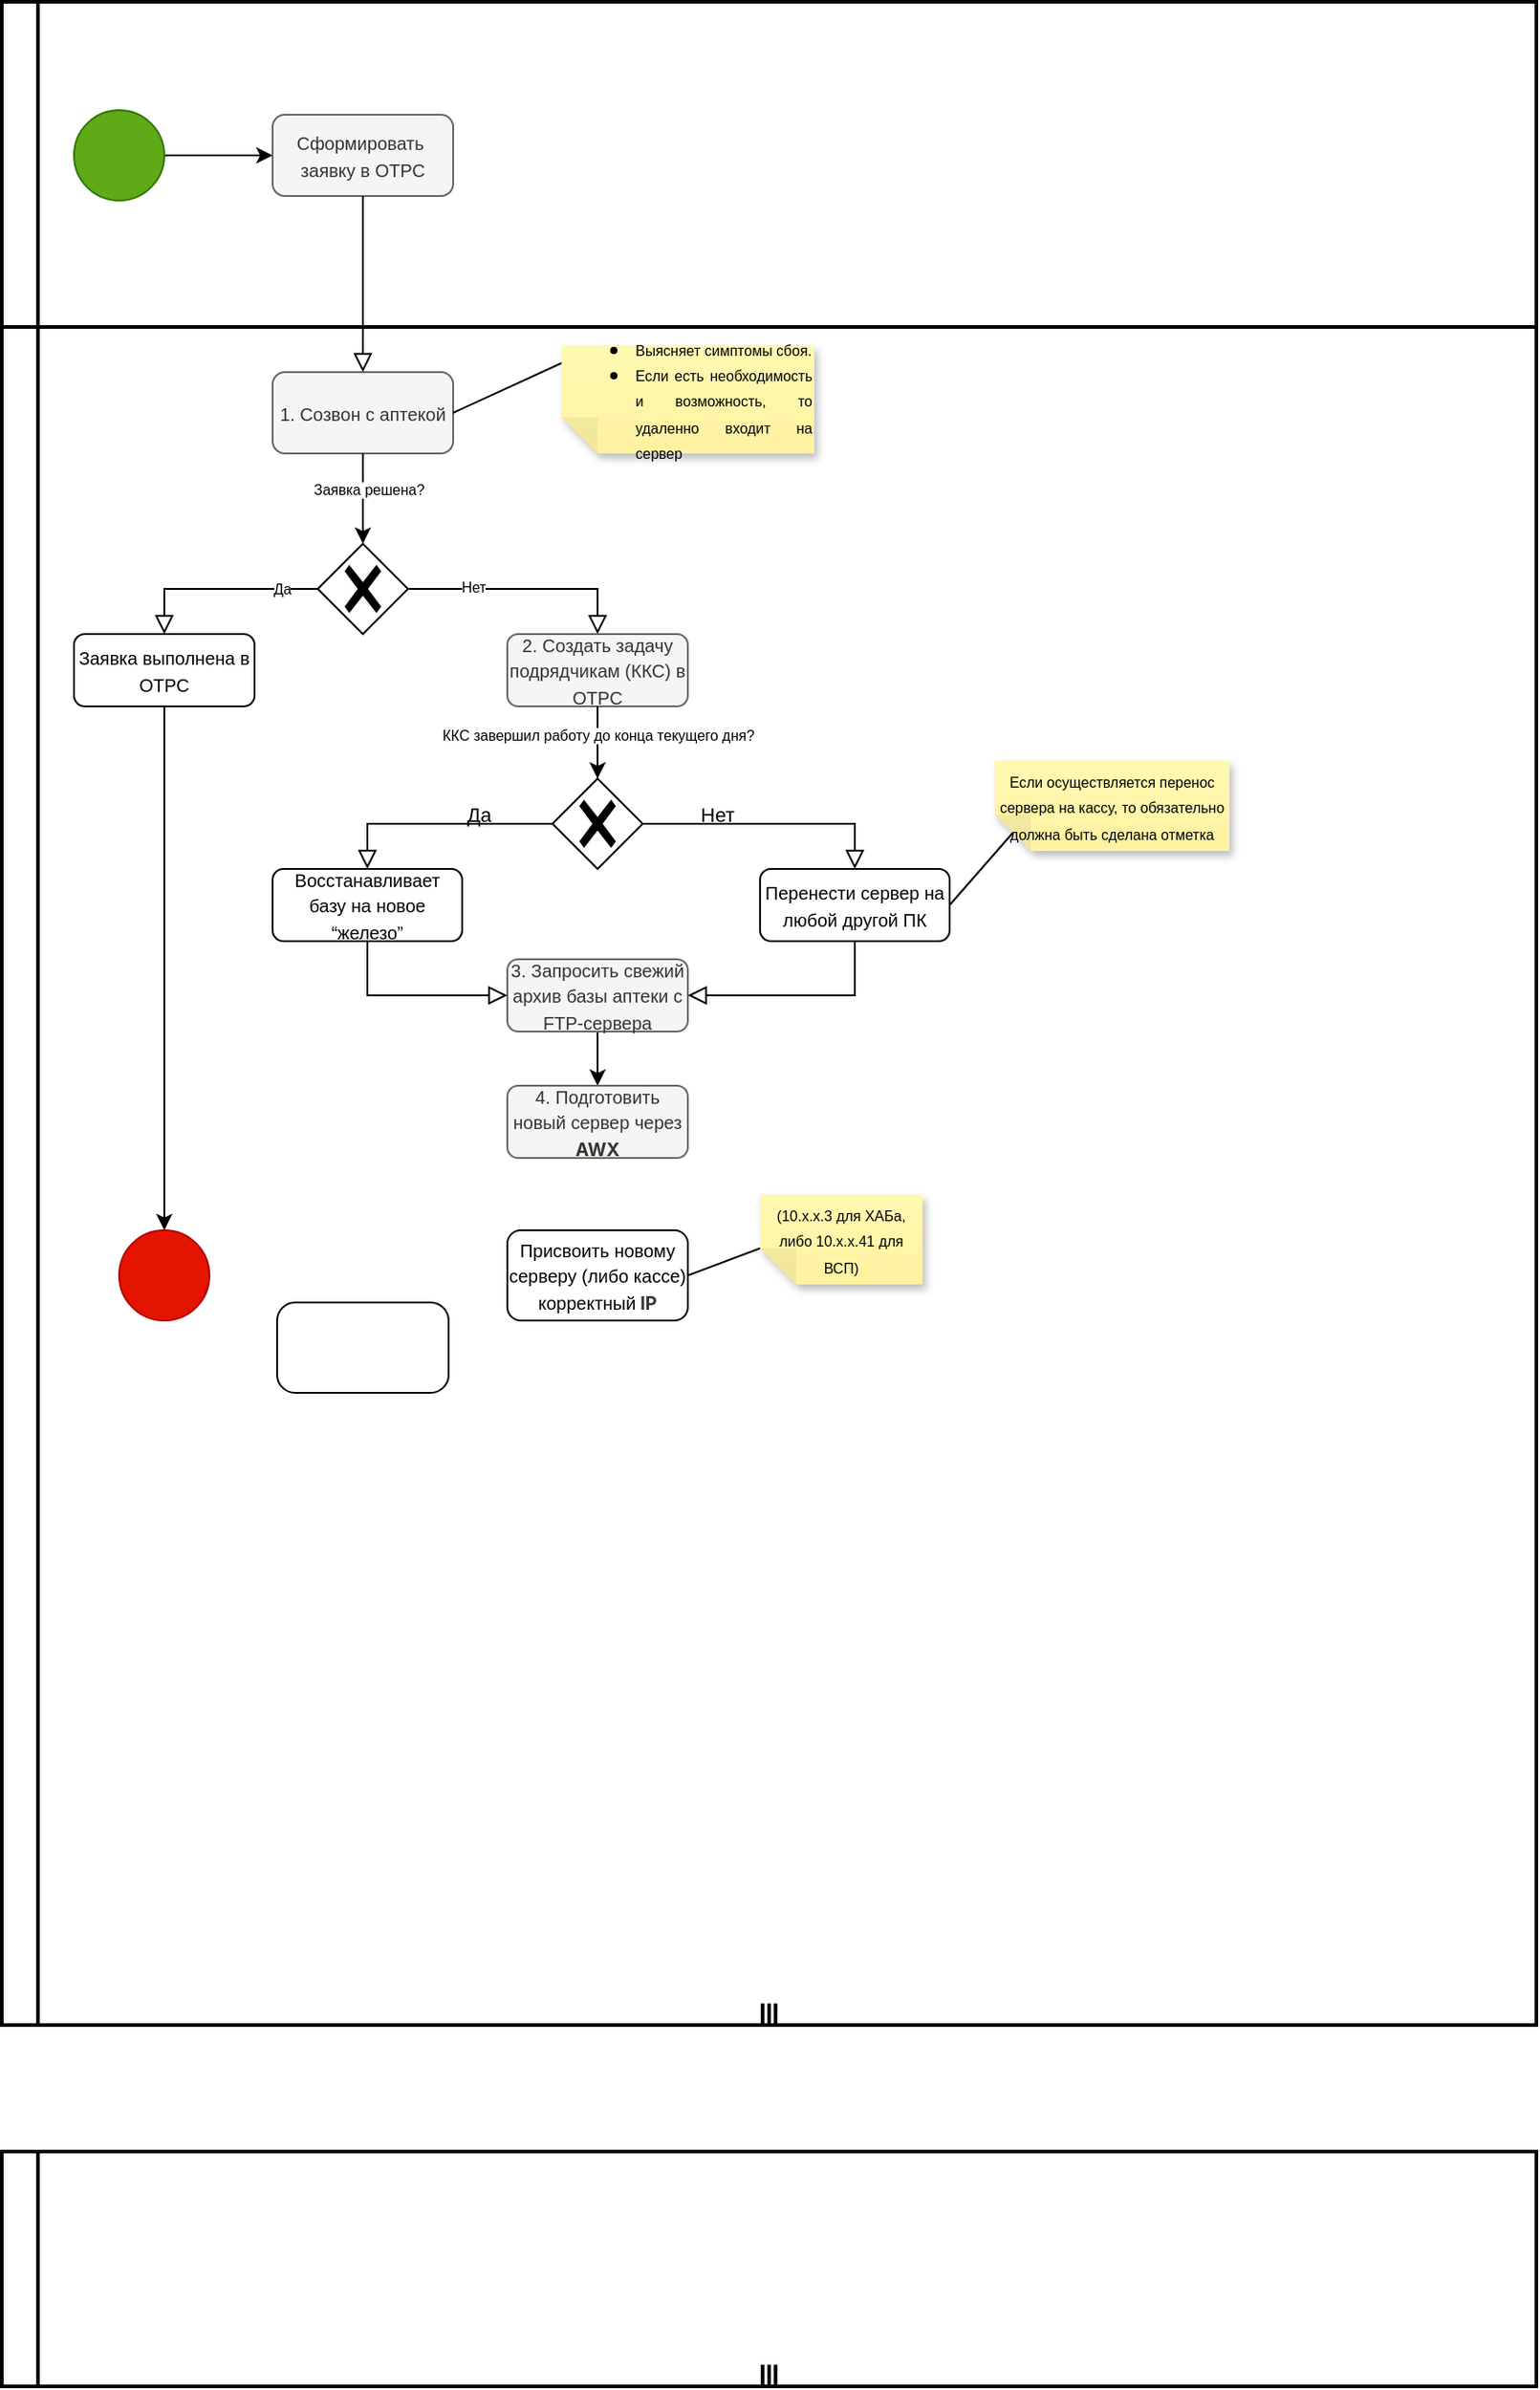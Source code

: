 <mxfile version="20.8.20" type="github">
  <diagram id="C5RBs43oDa-KdzZeNtuy" name="Page-1">
    <mxGraphModel dx="724" dy="379" grid="1" gridSize="10" guides="1" tooltips="1" connect="1" arrows="1" fold="1" page="1" pageScale="1" pageWidth="827" pageHeight="1169" math="0" shadow="0">
      <root>
        <mxCell id="WIyWlLk6GJQsqaUBKTNV-0" />
        <mxCell id="WIyWlLk6GJQsqaUBKTNV-1" parent="WIyWlLk6GJQsqaUBKTNV-0" />
        <mxCell id="C5A7Oztx9Ih_jh3PP3EU-0" value="" style="swimlane;html=1;startSize=20;fontStyle=0;collapsible=0;horizontal=0;swimlaneLine=1;swimlaneFillColor=#ffffff;strokeWidth=2;whiteSpace=wrap;" parent="WIyWlLk6GJQsqaUBKTNV-1" vertex="1">
          <mxGeometry x="40" y="40" width="850" height="180" as="geometry" />
        </mxCell>
        <mxCell id="C5A7Oztx9Ih_jh3PP3EU-7" style="edgeStyle=orthogonalEdgeStyle;rounded=0;orthogonalLoop=1;jettySize=auto;html=1;" parent="C5A7Oztx9Ih_jh3PP3EU-0" source="C5A7Oztx9Ih_jh3PP3EU-5" edge="1">
          <mxGeometry relative="1" as="geometry">
            <mxPoint x="150" y="85" as="targetPoint" />
          </mxGeometry>
        </mxCell>
        <mxCell id="C5A7Oztx9Ih_jh3PP3EU-5" value="" style="points=[[0.145,0.145,0],[0.5,0,0],[0.855,0.145,0],[1,0.5,0],[0.855,0.855,0],[0.5,1,0],[0.145,0.855,0],[0,0.5,0]];shape=mxgraph.bpmn.event;html=1;verticalLabelPosition=bottom;labelBackgroundColor=#ffffff;verticalAlign=top;align=center;perimeter=ellipsePerimeter;outlineConnect=0;aspect=fixed;outline=standard;symbol=general;fillColor=#60a917;fontColor=#ffffff;strokeColor=#2D7600;" parent="C5A7Oztx9Ih_jh3PP3EU-0" vertex="1">
          <mxGeometry x="40" y="60" width="50" height="50" as="geometry" />
        </mxCell>
        <mxCell id="WIyWlLk6GJQsqaUBKTNV-11" value="&lt;font style=&quot;font-size: 10px;&quot;&gt;Сформировать&amp;nbsp; заявку в ОТРС&lt;/font&gt;" style="rounded=1;whiteSpace=wrap;html=1;fontSize=12;glass=0;strokeWidth=1;shadow=0;fillColor=#f5f5f5;fontColor=#333333;strokeColor=#666666;" parent="C5A7Oztx9Ih_jh3PP3EU-0" vertex="1">
          <mxGeometry x="150" y="62.5" width="100" height="45" as="geometry" />
        </mxCell>
        <mxCell id="C5A7Oztx9Ih_jh3PP3EU-3" value="" style="shape=mxgraph.bpmn.swimlane;html=1;startSize=20;horizontal=0;swimlaneLine=1;collapsible=0;fontStyle=0;swimlaneFillColor=#ffffff;strokeWidth=2;isCollection=1;whiteSpace=wrap;" parent="WIyWlLk6GJQsqaUBKTNV-1" vertex="1">
          <mxGeometry x="40" y="220" width="850" height="940" as="geometry" />
        </mxCell>
        <mxCell id="C5A7Oztx9Ih_jh3PP3EU-4" value="" style="shape=mxgraph.bpmn.swimlane;html=1;startSize=20;horizontal=0;swimlaneLine=1;collapsible=0;fontStyle=0;swimlaneFillColor=#ffffff;strokeWidth=2;isCollection=1;whiteSpace=wrap;" parent="WIyWlLk6GJQsqaUBKTNV-1" vertex="1">
          <mxGeometry x="40" y="1230" width="850" height="130" as="geometry" />
        </mxCell>
        <mxCell id="WIyWlLk6GJQsqaUBKTNV-3" value="&lt;font style=&quot;font-size: 10px;&quot;&gt;1. Созвон с аптекой&lt;/font&gt;" style="rounded=1;whiteSpace=wrap;html=1;fontSize=12;glass=0;strokeWidth=1;shadow=0;fillColor=#f5f5f5;fontColor=#333333;strokeColor=#666666;" parent="WIyWlLk6GJQsqaUBKTNV-1" vertex="1">
          <mxGeometry x="190" y="245" width="100" height="45" as="geometry" />
        </mxCell>
        <mxCell id="WIyWlLk6GJQsqaUBKTNV-2" value="" style="rounded=0;html=1;jettySize=auto;orthogonalLoop=1;fontSize=11;endArrow=block;endFill=0;endSize=8;strokeWidth=1;shadow=0;labelBackgroundColor=none;edgeStyle=orthogonalEdgeStyle;exitX=1;exitY=0.5;exitDx=0;exitDy=0;exitPerimeter=0;entryX=0.5;entryY=0;entryDx=0;entryDy=0;" parent="WIyWlLk6GJQsqaUBKTNV-1" source="C5A7Oztx9Ih_jh3PP3EU-13" target="C5A7Oztx9Ih_jh3PP3EU-11" edge="1">
          <mxGeometry relative="1" as="geometry" />
        </mxCell>
        <mxCell id="C5A7Oztx9Ih_jh3PP3EU-29" value="Нет" style="edgeLabel;html=1;align=center;verticalAlign=middle;resizable=0;points=[];fontSize=8;" parent="WIyWlLk6GJQsqaUBKTNV-2" vertex="1" connectable="0">
          <mxGeometry x="-0.446" y="1" relative="1" as="geometry">
            <mxPoint as="offset" />
          </mxGeometry>
        </mxCell>
        <mxCell id="WIyWlLk6GJQsqaUBKTNV-7" value="&lt;font style=&quot;font-size: 10px;&quot;&gt;Восстанавливает базу на новое “железо”&lt;/font&gt;" style="rounded=1;whiteSpace=wrap;html=1;fontSize=12;glass=0;strokeWidth=1;shadow=0;" parent="WIyWlLk6GJQsqaUBKTNV-1" vertex="1">
          <mxGeometry x="190" y="520" width="105" height="40" as="geometry" />
        </mxCell>
        <mxCell id="WIyWlLk6GJQsqaUBKTNV-5" value="Да" style="edgeStyle=orthogonalEdgeStyle;rounded=0;html=1;jettySize=auto;orthogonalLoop=1;fontSize=11;endArrow=block;endFill=0;endSize=8;strokeWidth=1;shadow=0;labelBackgroundColor=none;exitX=0;exitY=0.5;exitDx=0;exitDy=0;exitPerimeter=0;entryX=0.5;entryY=0;entryDx=0;entryDy=0;" parent="WIyWlLk6GJQsqaUBKTNV-1" source="C5A7Oztx9Ih_jh3PP3EU-31" target="WIyWlLk6GJQsqaUBKTNV-7" edge="1">
          <mxGeometry x="-0.357" y="-5" relative="1" as="geometry">
            <mxPoint as="offset" />
          </mxGeometry>
        </mxCell>
        <mxCell id="WIyWlLk6GJQsqaUBKTNV-8" value="" style="rounded=0;html=1;jettySize=auto;orthogonalLoop=1;fontSize=11;endArrow=block;endFill=0;endSize=8;strokeWidth=1;shadow=0;labelBackgroundColor=none;edgeStyle=orthogonalEdgeStyle;startArrow=none;exitX=0.5;exitY=1;exitDx=0;exitDy=0;entryX=0.5;entryY=0;entryDx=0;entryDy=0;" parent="WIyWlLk6GJQsqaUBKTNV-1" source="WIyWlLk6GJQsqaUBKTNV-11" target="WIyWlLk6GJQsqaUBKTNV-3" edge="1">
          <mxGeometry x="-0.5" y="10" relative="1" as="geometry">
            <mxPoint as="offset" />
            <mxPoint x="230" y="270" as="sourcePoint" />
            <mxPoint x="310" y="190" as="targetPoint" />
          </mxGeometry>
        </mxCell>
        <mxCell id="C5A7Oztx9Ih_jh3PP3EU-9" value="&lt;font style=&quot;font-size: 10px;&quot;&gt;Заявка выполнена в ОТРС&lt;/font&gt;" style="rounded=1;whiteSpace=wrap;html=1;fontSize=12;glass=0;strokeWidth=1;shadow=0;" parent="WIyWlLk6GJQsqaUBKTNV-1" vertex="1">
          <mxGeometry x="80" y="390" width="100" height="40" as="geometry" />
        </mxCell>
        <mxCell id="C5A7Oztx9Ih_jh3PP3EU-11" value="&lt;font style=&quot;font-size: 10px;&quot;&gt;2. Создать задачу подрядчикам (ККС) в ОТРС&lt;/font&gt;" style="rounded=1;whiteSpace=wrap;html=1;fontSize=12;glass=0;strokeWidth=1;shadow=0;fillColor=#f5f5f5;fontColor=#333333;strokeColor=#666666;" parent="WIyWlLk6GJQsqaUBKTNV-1" vertex="1">
          <mxGeometry x="320" y="390" width="100" height="40" as="geometry" />
        </mxCell>
        <mxCell id="C5A7Oztx9Ih_jh3PP3EU-12" value="" style="rounded=0;html=1;jettySize=auto;orthogonalLoop=1;fontSize=11;endArrow=block;endFill=0;endSize=8;strokeWidth=1;shadow=0;labelBackgroundColor=none;edgeStyle=orthogonalEdgeStyle;startArrow=none;entryX=0.5;entryY=0;entryDx=0;entryDy=0;exitX=0;exitY=0.5;exitDx=0;exitDy=0;exitPerimeter=0;" parent="WIyWlLk6GJQsqaUBKTNV-1" source="C5A7Oztx9Ih_jh3PP3EU-13" target="C5A7Oztx9Ih_jh3PP3EU-9" edge="1">
          <mxGeometry x="-0.5" y="10" relative="1" as="geometry">
            <mxPoint as="offset" />
            <mxPoint x="250" y="390" as="sourcePoint" />
            <mxPoint x="310" y="415" as="targetPoint" />
          </mxGeometry>
        </mxCell>
        <mxCell id="C5A7Oztx9Ih_jh3PP3EU-28" value="Да" style="edgeLabel;html=1;align=center;verticalAlign=middle;resizable=0;points=[];fontSize=8;" parent="C5A7Oztx9Ih_jh3PP3EU-12" vertex="1" connectable="0">
          <mxGeometry x="-0.626" relative="1" as="geometry">
            <mxPoint as="offset" />
          </mxGeometry>
        </mxCell>
        <mxCell id="C5A7Oztx9Ih_jh3PP3EU-13" value="" style="points=[[0.25,0.25,0],[0.5,0,0],[0.75,0.25,0],[1,0.5,0],[0.75,0.75,0],[0.5,1,0],[0.25,0.75,0],[0,0.5,0]];shape=mxgraph.bpmn.gateway2;html=1;verticalLabelPosition=bottom;labelBackgroundColor=#ffffff;verticalAlign=top;align=center;perimeter=rhombusPerimeter;outlineConnect=0;outline=none;symbol=none;gwType=exclusive;" parent="WIyWlLk6GJQsqaUBKTNV-1" vertex="1">
          <mxGeometry x="215" y="340" width="50" height="50" as="geometry" />
        </mxCell>
        <mxCell id="C5A7Oztx9Ih_jh3PP3EU-14" value="&lt;div style=&quot;text-align: justify;&quot;&gt;&lt;ul&gt;&lt;li&gt;&lt;span style=&quot;background-color: initial;&quot;&gt;&lt;font style=&quot;font-size: 8px;&quot;&gt;Выясняет симптомы сбоя.&lt;/font&gt;&lt;/span&gt;&lt;/li&gt;&lt;li&gt;&lt;span style=&quot;background-color: initial;&quot;&gt;&lt;font style=&quot;font-size: 8px;&quot;&gt;Если есть необходимость и возможность, то удаленно входит на сервер&lt;/font&gt;&lt;/span&gt;&lt;/li&gt;&lt;/ul&gt;&lt;/div&gt;" style="shape=note;whiteSpace=wrap;html=1;backgroundOutline=1;fontColor=#000000;darkOpacity=0.05;fillColor=#FFF9B2;strokeColor=none;fillStyle=solid;direction=west;gradientDirection=north;gradientColor=#FFF2A1;shadow=1;size=20;pointerEvents=1;" parent="WIyWlLk6GJQsqaUBKTNV-1" vertex="1">
          <mxGeometry x="350" y="230" width="140" height="60" as="geometry" />
        </mxCell>
        <mxCell id="C5A7Oztx9Ih_jh3PP3EU-21" value="" style="endArrow=none;html=1;rounded=0;fontSize=8;entryX=0;entryY=0;entryDx=140;entryDy=50;entryPerimeter=0;exitX=1;exitY=0.5;exitDx=0;exitDy=0;" parent="WIyWlLk6GJQsqaUBKTNV-1" source="WIyWlLk6GJQsqaUBKTNV-3" target="C5A7Oztx9Ih_jh3PP3EU-14" edge="1">
          <mxGeometry width="50" height="50" relative="1" as="geometry">
            <mxPoint x="330" y="390" as="sourcePoint" />
            <mxPoint x="380" y="340" as="targetPoint" />
            <Array as="points" />
          </mxGeometry>
        </mxCell>
        <mxCell id="C5A7Oztx9Ih_jh3PP3EU-22" value="" style="points=[[0.145,0.145,0],[0.5,0,0],[0.855,0.145,0],[1,0.5,0],[0.855,0.855,0],[0.5,1,0],[0.145,0.855,0],[0,0.5,0]];shape=mxgraph.bpmn.event;html=1;verticalLabelPosition=bottom;labelBackgroundColor=#ffffff;verticalAlign=top;align=center;perimeter=ellipsePerimeter;outlineConnect=0;aspect=fixed;outline=standard;symbol=general;fillColor=#e51400;fontColor=#ffffff;strokeColor=#B20000;" parent="WIyWlLk6GJQsqaUBKTNV-1" vertex="1">
          <mxGeometry x="105" y="720" width="50" height="50" as="geometry" />
        </mxCell>
        <mxCell id="C5A7Oztx9Ih_jh3PP3EU-24" value="" style="edgeStyle=orthogonalEdgeStyle;rounded=0;orthogonalLoop=1;jettySize=auto;html=1;fontSize=8;exitX=0.5;exitY=1;exitDx=0;exitDy=0;entryX=0.5;entryY=0;entryDx=0;entryDy=0;entryPerimeter=0;" parent="WIyWlLk6GJQsqaUBKTNV-1" source="C5A7Oztx9Ih_jh3PP3EU-9" target="C5A7Oztx9Ih_jh3PP3EU-22" edge="1">
          <mxGeometry relative="1" as="geometry">
            <mxPoint x="200" y="135" as="sourcePoint" />
            <mxPoint x="140" y="135" as="targetPoint" />
            <Array as="points">
              <mxPoint x="130" y="510" />
              <mxPoint x="130" y="510" />
            </Array>
          </mxGeometry>
        </mxCell>
        <mxCell id="C5A7Oztx9Ih_jh3PP3EU-26" value="" style="edgeStyle=orthogonalEdgeStyle;rounded=0;orthogonalLoop=1;jettySize=auto;html=1;fontSize=8;exitX=0.5;exitY=1;exitDx=0;exitDy=0;" parent="WIyWlLk6GJQsqaUBKTNV-1" source="WIyWlLk6GJQsqaUBKTNV-3" target="C5A7Oztx9Ih_jh3PP3EU-13" edge="1">
          <mxGeometry relative="1" as="geometry">
            <mxPoint x="250" y="95" as="sourcePoint" />
            <mxPoint x="105" y="100" as="targetPoint" />
            <Array as="points" />
          </mxGeometry>
        </mxCell>
        <mxCell id="C5A7Oztx9Ih_jh3PP3EU-27" value="Заявка решена?" style="edgeLabel;html=1;align=center;verticalAlign=middle;resizable=0;points=[];fontSize=8;" parent="C5A7Oztx9Ih_jh3PP3EU-26" vertex="1" connectable="0">
          <mxGeometry x="0.139" y="1" relative="1" as="geometry">
            <mxPoint x="2" y="-9" as="offset" />
          </mxGeometry>
        </mxCell>
        <mxCell id="C5A7Oztx9Ih_jh3PP3EU-31" value="" style="points=[[0.25,0.25,0],[0.5,0,0],[0.75,0.25,0],[1,0.5,0],[0.75,0.75,0],[0.5,1,0],[0.25,0.75,0],[0,0.5,0]];shape=mxgraph.bpmn.gateway2;html=1;verticalLabelPosition=bottom;labelBackgroundColor=#ffffff;verticalAlign=top;align=center;perimeter=rhombusPerimeter;outlineConnect=0;outline=none;symbol=none;gwType=exclusive;" parent="WIyWlLk6GJQsqaUBKTNV-1" vertex="1">
          <mxGeometry x="345" y="470" width="50" height="50" as="geometry" />
        </mxCell>
        <mxCell id="C5A7Oztx9Ih_jh3PP3EU-32" value="" style="edgeStyle=orthogonalEdgeStyle;rounded=0;orthogonalLoop=1;jettySize=auto;html=1;fontSize=8;entryX=0.5;entryY=0;entryDx=0;entryDy=0;entryPerimeter=0;exitX=0.5;exitY=1;exitDx=0;exitDy=0;" parent="WIyWlLk6GJQsqaUBKTNV-1" source="C5A7Oztx9Ih_jh3PP3EU-11" target="C5A7Oztx9Ih_jh3PP3EU-31" edge="1">
          <mxGeometry relative="1" as="geometry">
            <mxPoint x="260" y="320" as="sourcePoint" />
            <mxPoint x="260" y="360" as="targetPoint" />
            <Array as="points" />
          </mxGeometry>
        </mxCell>
        <mxCell id="C5A7Oztx9Ih_jh3PP3EU-33" value="ККС&amp;nbsp;завершил работу до конца текущего дня?" style="edgeLabel;html=1;align=center;verticalAlign=middle;resizable=0;points=[];fontSize=8;" parent="C5A7Oztx9Ih_jh3PP3EU-32" vertex="1" connectable="0">
          <mxGeometry x="0.139" y="1" relative="1" as="geometry">
            <mxPoint x="-1" y="-7" as="offset" />
          </mxGeometry>
        </mxCell>
        <mxCell id="C5A7Oztx9Ih_jh3PP3EU-34" value="&lt;font style=&quot;font-size: 10px;&quot;&gt;Перенести сервер на любой другой ПК&lt;/font&gt;" style="rounded=1;whiteSpace=wrap;html=1;fontSize=12;glass=0;strokeWidth=1;shadow=0;" parent="WIyWlLk6GJQsqaUBKTNV-1" vertex="1">
          <mxGeometry x="460" y="520" width="105" height="40" as="geometry" />
        </mxCell>
        <mxCell id="C5A7Oztx9Ih_jh3PP3EU-35" value="Нет" style="edgeStyle=orthogonalEdgeStyle;rounded=0;html=1;jettySize=auto;orthogonalLoop=1;fontSize=11;endArrow=block;endFill=0;endSize=8;strokeWidth=1;shadow=0;labelBackgroundColor=none;exitX=1;exitY=0.5;exitDx=0;exitDy=0;exitPerimeter=0;entryX=0.5;entryY=0;entryDx=0;entryDy=0;" parent="WIyWlLk6GJQsqaUBKTNV-1" source="C5A7Oztx9Ih_jh3PP3EU-31" target="C5A7Oztx9Ih_jh3PP3EU-34" edge="1">
          <mxGeometry x="-0.428" y="5" relative="1" as="geometry">
            <mxPoint as="offset" />
            <mxPoint x="375" y="525" as="sourcePoint" />
            <mxPoint x="253" y="550" as="targetPoint" />
          </mxGeometry>
        </mxCell>
        <mxCell id="C5A7Oztx9Ih_jh3PP3EU-37" value="&lt;font style=&quot;font-size: 8px;&quot;&gt;Если осуществляется перенос сервера на кассу, то обязательно должна быть сделана отметка&lt;/font&gt;&lt;div style=&quot;text-align: justify;&quot;&gt;&lt;/div&gt;" style="shape=note;whiteSpace=wrap;html=1;backgroundOutline=1;fontColor=#000000;darkOpacity=0.05;fillColor=#FFF9B2;strokeColor=none;fillStyle=solid;direction=west;gradientDirection=north;gradientColor=#FFF2A1;shadow=1;size=20;pointerEvents=1;" parent="WIyWlLk6GJQsqaUBKTNV-1" vertex="1">
          <mxGeometry x="590" y="460" width="130" height="50" as="geometry" />
        </mxCell>
        <mxCell id="C5A7Oztx9Ih_jh3PP3EU-38" value="" style="endArrow=none;html=1;rounded=0;fontSize=8;exitX=1;exitY=0.5;exitDx=0;exitDy=0;entryX=0;entryY=0;entryDx=120;entryDy=10;entryPerimeter=0;" parent="WIyWlLk6GJQsqaUBKTNV-1" target="C5A7Oztx9Ih_jh3PP3EU-37" edge="1" source="C5A7Oztx9Ih_jh3PP3EU-34">
          <mxGeometry width="50" height="50" relative="1" as="geometry">
            <mxPoint x="575" y="545" as="sourcePoint" />
            <mxPoint x="645" y="600" as="targetPoint" />
            <Array as="points" />
          </mxGeometry>
        </mxCell>
        <mxCell id="N8hNgVqGAcsOZj0EHUHV-7" style="edgeStyle=orthogonalEdgeStyle;rounded=0;orthogonalLoop=1;jettySize=auto;html=1;fontSize=10;" edge="1" parent="WIyWlLk6GJQsqaUBKTNV-1" source="N8hNgVqGAcsOZj0EHUHV-1" target="N8hNgVqGAcsOZj0EHUHV-2">
          <mxGeometry relative="1" as="geometry" />
        </mxCell>
        <mxCell id="N8hNgVqGAcsOZj0EHUHV-1" value="&lt;font style=&quot;font-size: 10px;&quot;&gt;&lt;font style=&quot;&quot;&gt;3. Запросить&amp;nbsp;&lt;/font&gt;свежий архив базы аптеки с FTP-сервера&lt;/font&gt;" style="rounded=1;whiteSpace=wrap;html=1;fontSize=12;glass=0;strokeWidth=1;shadow=0;fillColor=#f5f5f5;fontColor=#333333;strokeColor=#666666;" vertex="1" parent="WIyWlLk6GJQsqaUBKTNV-1">
          <mxGeometry x="320" y="570" width="100" height="40" as="geometry" />
        </mxCell>
        <mxCell id="N8hNgVqGAcsOZj0EHUHV-2" value="&lt;font style=&quot;font-size: 10px;&quot;&gt;&lt;font style=&quot;&quot;&gt;4.&amp;nbsp;&lt;/font&gt;Подготовить новый сервер через &lt;strong style=&quot;box-sizing: border-box; -webkit-print-color-adjust: exact; color: rgb(55, 53, 47); font-family: ui-sans-serif, -apple-system, BlinkMacSystemFont, &amp;quot;Segoe UI&amp;quot;, Helvetica, &amp;quot;Apple Color Emoji&amp;quot;, Arial, sans-serif, &amp;quot;Segoe UI Emoji&amp;quot;, &amp;quot;Segoe UI Symbol&amp;quot;; text-align: left;&quot;&gt;AWX&lt;/strong&gt;&lt;/font&gt;" style="rounded=1;whiteSpace=wrap;html=1;fontSize=12;glass=0;strokeWidth=1;shadow=0;fillColor=#f5f5f5;fontColor=#333333;strokeColor=#666666;" vertex="1" parent="WIyWlLk6GJQsqaUBKTNV-1">
          <mxGeometry x="320" y="640" width="100" height="40" as="geometry" />
        </mxCell>
        <mxCell id="N8hNgVqGAcsOZj0EHUHV-5" value="" style="edgeStyle=orthogonalEdgeStyle;rounded=0;html=1;jettySize=auto;orthogonalLoop=1;fontSize=11;endArrow=block;endFill=0;endSize=8;strokeWidth=1;shadow=0;labelBackgroundColor=none;exitX=0.5;exitY=1;exitDx=0;exitDy=0;entryX=0;entryY=0.5;entryDx=0;entryDy=0;" edge="1" parent="WIyWlLk6GJQsqaUBKTNV-1" source="WIyWlLk6GJQsqaUBKTNV-7" target="N8hNgVqGAcsOZj0EHUHV-1">
          <mxGeometry x="-0.303" y="-10" relative="1" as="geometry">
            <mxPoint as="offset" />
            <mxPoint x="355" y="505" as="sourcePoint" />
            <mxPoint x="253" y="530" as="targetPoint" />
          </mxGeometry>
        </mxCell>
        <mxCell id="N8hNgVqGAcsOZj0EHUHV-6" value="" style="edgeStyle=orthogonalEdgeStyle;rounded=0;html=1;jettySize=auto;orthogonalLoop=1;fontSize=11;endArrow=block;endFill=0;endSize=8;strokeWidth=1;shadow=0;labelBackgroundColor=none;exitX=0.5;exitY=1;exitDx=0;exitDy=0;entryX=1;entryY=0.5;entryDx=0;entryDy=0;" edge="1" parent="WIyWlLk6GJQsqaUBKTNV-1" source="C5A7Oztx9Ih_jh3PP3EU-34" target="N8hNgVqGAcsOZj0EHUHV-1">
          <mxGeometry x="-0.303" y="-10" relative="1" as="geometry">
            <mxPoint as="offset" />
            <mxPoint x="253" y="570" as="sourcePoint" />
            <mxPoint x="330" y="600" as="targetPoint" />
          </mxGeometry>
        </mxCell>
        <mxCell id="N8hNgVqGAcsOZj0EHUHV-8" value="" style="points=[[0.25,0,0],[0.5,0,0],[0.75,0,0],[1,0.25,0],[1,0.5,0],[1,0.75,0],[0.75,1,0],[0.5,1,0],[0.25,1,0],[0,0.75,0],[0,0.5,0],[0,0.25,0]];shape=mxgraph.bpmn.task;whiteSpace=wrap;rectStyle=rounded;size=10;html=1;taskMarker=abstract;fontSize=10;" vertex="1" parent="WIyWlLk6GJQsqaUBKTNV-1">
          <mxGeometry x="192.5" y="760" width="95" height="50" as="geometry" />
        </mxCell>
        <mxCell id="N8hNgVqGAcsOZj0EHUHV-10" value="&lt;font style=&quot;font-size: 8px;&quot;&gt;(10.x.x.3 для ХАБа, либо 10.x.x.41 для ВСП)&lt;/font&gt;&lt;br&gt;&lt;div style=&quot;text-align: justify;&quot;&gt;&lt;/div&gt;" style="shape=note;whiteSpace=wrap;html=1;backgroundOutline=1;fontColor=#000000;darkOpacity=0.05;fillColor=#FFF9B2;strokeColor=none;fillStyle=solid;direction=west;gradientDirection=north;gradientColor=#FFF2A1;shadow=1;size=20;pointerEvents=1;" vertex="1" parent="WIyWlLk6GJQsqaUBKTNV-1">
          <mxGeometry x="460" y="700" width="90" height="50" as="geometry" />
        </mxCell>
        <mxCell id="N8hNgVqGAcsOZj0EHUHV-11" value="" style="endArrow=none;html=1;rounded=0;fontSize=8;exitX=1;exitY=0.5;exitDx=0;exitDy=0;entryX=0;entryY=0;entryDx=90;entryDy=20;entryPerimeter=0;" edge="1" parent="WIyWlLk6GJQsqaUBKTNV-1" target="N8hNgVqGAcsOZj0EHUHV-10" source="N8hNgVqGAcsOZj0EHUHV-12">
          <mxGeometry width="50" height="50" relative="1" as="geometry">
            <mxPoint x="420" y="750" as="sourcePoint" />
            <mxPoint x="500" y="810" as="targetPoint" />
            <Array as="points" />
          </mxGeometry>
        </mxCell>
        <mxCell id="N8hNgVqGAcsOZj0EHUHV-12" value="&lt;font style=&quot;font-size: 10px;&quot;&gt;Присвоить новому серверу (либо кассе) корректный&lt;strong style=&quot;border-color: var(--border-color); box-sizing: border-box; -webkit-print-color-adjust: exact; color: rgb(55, 53, 47); font-family: ui-sans-serif, -apple-system, BlinkMacSystemFont, &amp;quot;Segoe UI&amp;quot;, Helvetica, &amp;quot;Apple Color Emoji&amp;quot;, Arial, sans-serif, &amp;quot;Segoe UI Emoji&amp;quot;, &amp;quot;Segoe UI Symbol&amp;quot;; text-align: left;&quot;&gt;&amp;nbsp;IP&lt;/strong&gt;&lt;/font&gt;" style="rounded=1;whiteSpace=wrap;html=1;fontSize=12;glass=0;strokeWidth=1;shadow=0;" vertex="1" parent="WIyWlLk6GJQsqaUBKTNV-1">
          <mxGeometry x="320" y="720" width="100" height="50" as="geometry" />
        </mxCell>
      </root>
    </mxGraphModel>
  </diagram>
</mxfile>
